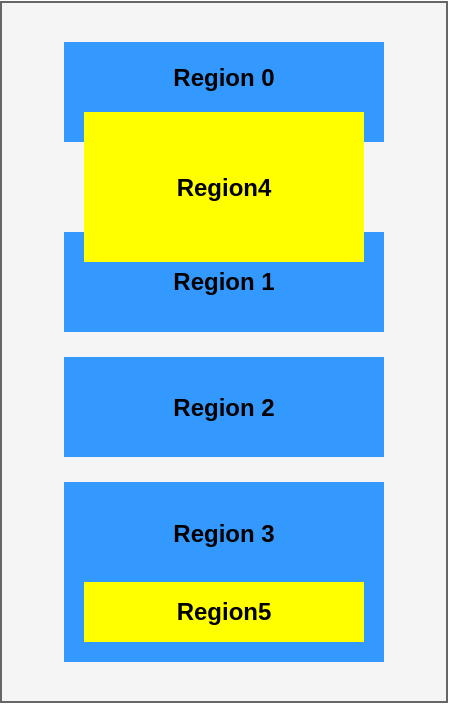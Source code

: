 <mxfile version="10.6.3" type="github"><diagram name="Page-1" id="c7558073-3199-34d8-9f00-42111426c3f3"><mxGraphModel dx="1010" dy="589" grid="1" gridSize="10" guides="1" tooltips="1" connect="1" arrows="1" fold="1" page="1" pageScale="1" pageWidth="826" pageHeight="1169" background="#ffffff" math="0" shadow="0"><root><mxCell id="0"/><mxCell id="1" parent="0"/><mxCell id="rJL7Dmup7pyaeB568RwO-125" value="" style="align=center;verticalAlign=middle;fontStyle=1;strokeWidth=1;fillColor=#f5f5f5;spacing=0;whiteSpace=wrap;strokeColor=#666666;fontColor=#333333;" parent="1" vertex="1"><mxGeometry x="158.5" y="330" width="223" height="350" as="geometry"/></mxCell><mxCell id="rJL7Dmup7pyaeB568RwO-124" value="&#10;Region 3" style="align=center;verticalAlign=top;fontStyle=1;strokeWidth=1;fillColor=#3399FF;spacing=0;whiteSpace=wrap;strokeColor=none;" parent="1" vertex="1"><mxGeometry x="190" y="570" width="160" height="90" as="geometry"/></mxCell><mxCell id="rJL7Dmup7pyaeB568RwO-123" value="Region5" style="align=center;verticalAlign=middle;fontStyle=1;strokeWidth=1;fillColor=#FFFF00;spacing=0;whiteSpace=wrap;fontColor=#000000;strokeColor=none;" parent="1" vertex="1"><mxGeometry x="200" y="620" width="140" height="30" as="geometry"/></mxCell><mxCell id="paom_5QNJ6yYrZMsQQEc-14" value="Region 2" style="align=center;verticalAlign=middle;fontStyle=1;strokeWidth=1;fillColor=#3399FF;spacing=0;whiteSpace=wrap;strokeColor=none;" parent="1" vertex="1"><mxGeometry x="190" y="507.5" width="160" height="50" as="geometry"/></mxCell><mxCell id="paom_5QNJ6yYrZMsQQEc-15" value="Region 1" style="align=center;verticalAlign=middle;fontStyle=1;strokeWidth=1;fillColor=#3399FF;spacing=0;whiteSpace=wrap;strokeColor=none;" parent="1" vertex="1"><mxGeometry x="190" y="445" width="160" height="50" as="geometry"/></mxCell><mxCell id="paom_5QNJ6yYrZMsQQEc-16" value="Region 0&#10;" style="align=center;verticalAlign=middle;fontStyle=1;strokeWidth=1;fillColor=#3399FF;spacing=0;whiteSpace=wrap;strokeColor=none;" parent="1" vertex="1"><mxGeometry x="190" y="350" width="160" height="50" as="geometry"/></mxCell><mxCell id="paom_5QNJ6yYrZMsQQEc-17" value="Region4" style="align=center;verticalAlign=middle;fontStyle=1;strokeWidth=1;fillColor=#FFFF00;spacing=0;whiteSpace=wrap;fontColor=#000000;strokeColor=none;" parent="1" vertex="1"><mxGeometry x="200" y="385" width="140" height="75" as="geometry"/></mxCell></root></mxGraphModel></diagram></mxfile>